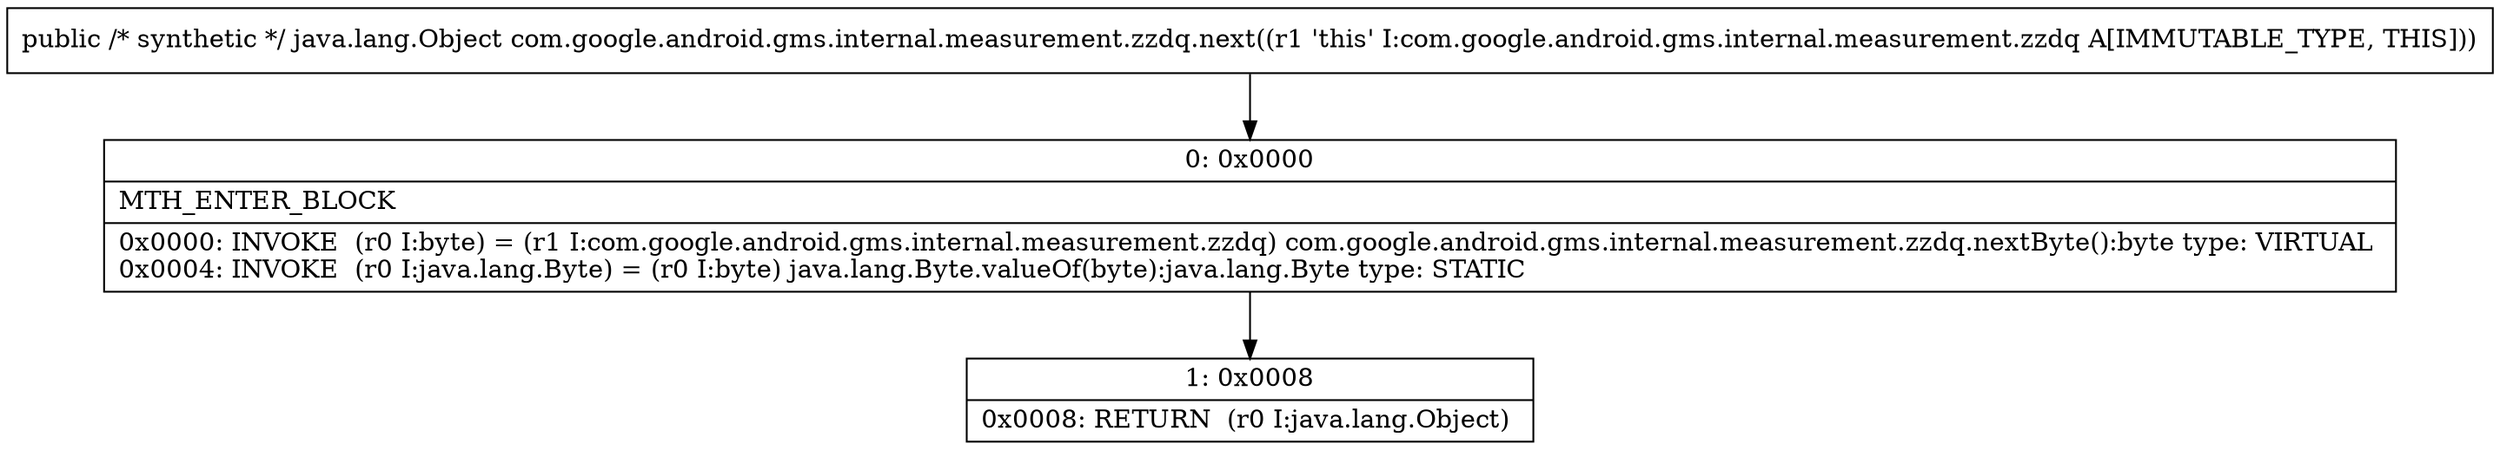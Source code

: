 digraph "CFG forcom.google.android.gms.internal.measurement.zzdq.next()Ljava\/lang\/Object;" {
Node_0 [shape=record,label="{0\:\ 0x0000|MTH_ENTER_BLOCK\l|0x0000: INVOKE  (r0 I:byte) = (r1 I:com.google.android.gms.internal.measurement.zzdq) com.google.android.gms.internal.measurement.zzdq.nextByte():byte type: VIRTUAL \l0x0004: INVOKE  (r0 I:java.lang.Byte) = (r0 I:byte) java.lang.Byte.valueOf(byte):java.lang.Byte type: STATIC \l}"];
Node_1 [shape=record,label="{1\:\ 0x0008|0x0008: RETURN  (r0 I:java.lang.Object) \l}"];
MethodNode[shape=record,label="{public \/* synthetic *\/ java.lang.Object com.google.android.gms.internal.measurement.zzdq.next((r1 'this' I:com.google.android.gms.internal.measurement.zzdq A[IMMUTABLE_TYPE, THIS])) }"];
MethodNode -> Node_0;
Node_0 -> Node_1;
}

